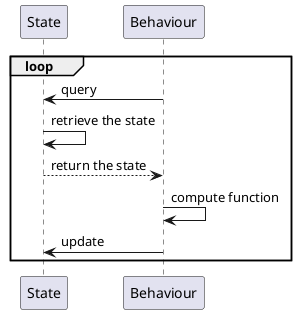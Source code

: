 @startuml sequence-diagram-state
participant "State" as state
participant "Behaviour" as behaviour

loop
behaviour -> state : query
state -> state : retrieve the state
state --> behaviour : return the state
behaviour -> behaviour : compute function
behaviour -> state : update
end
@enduml